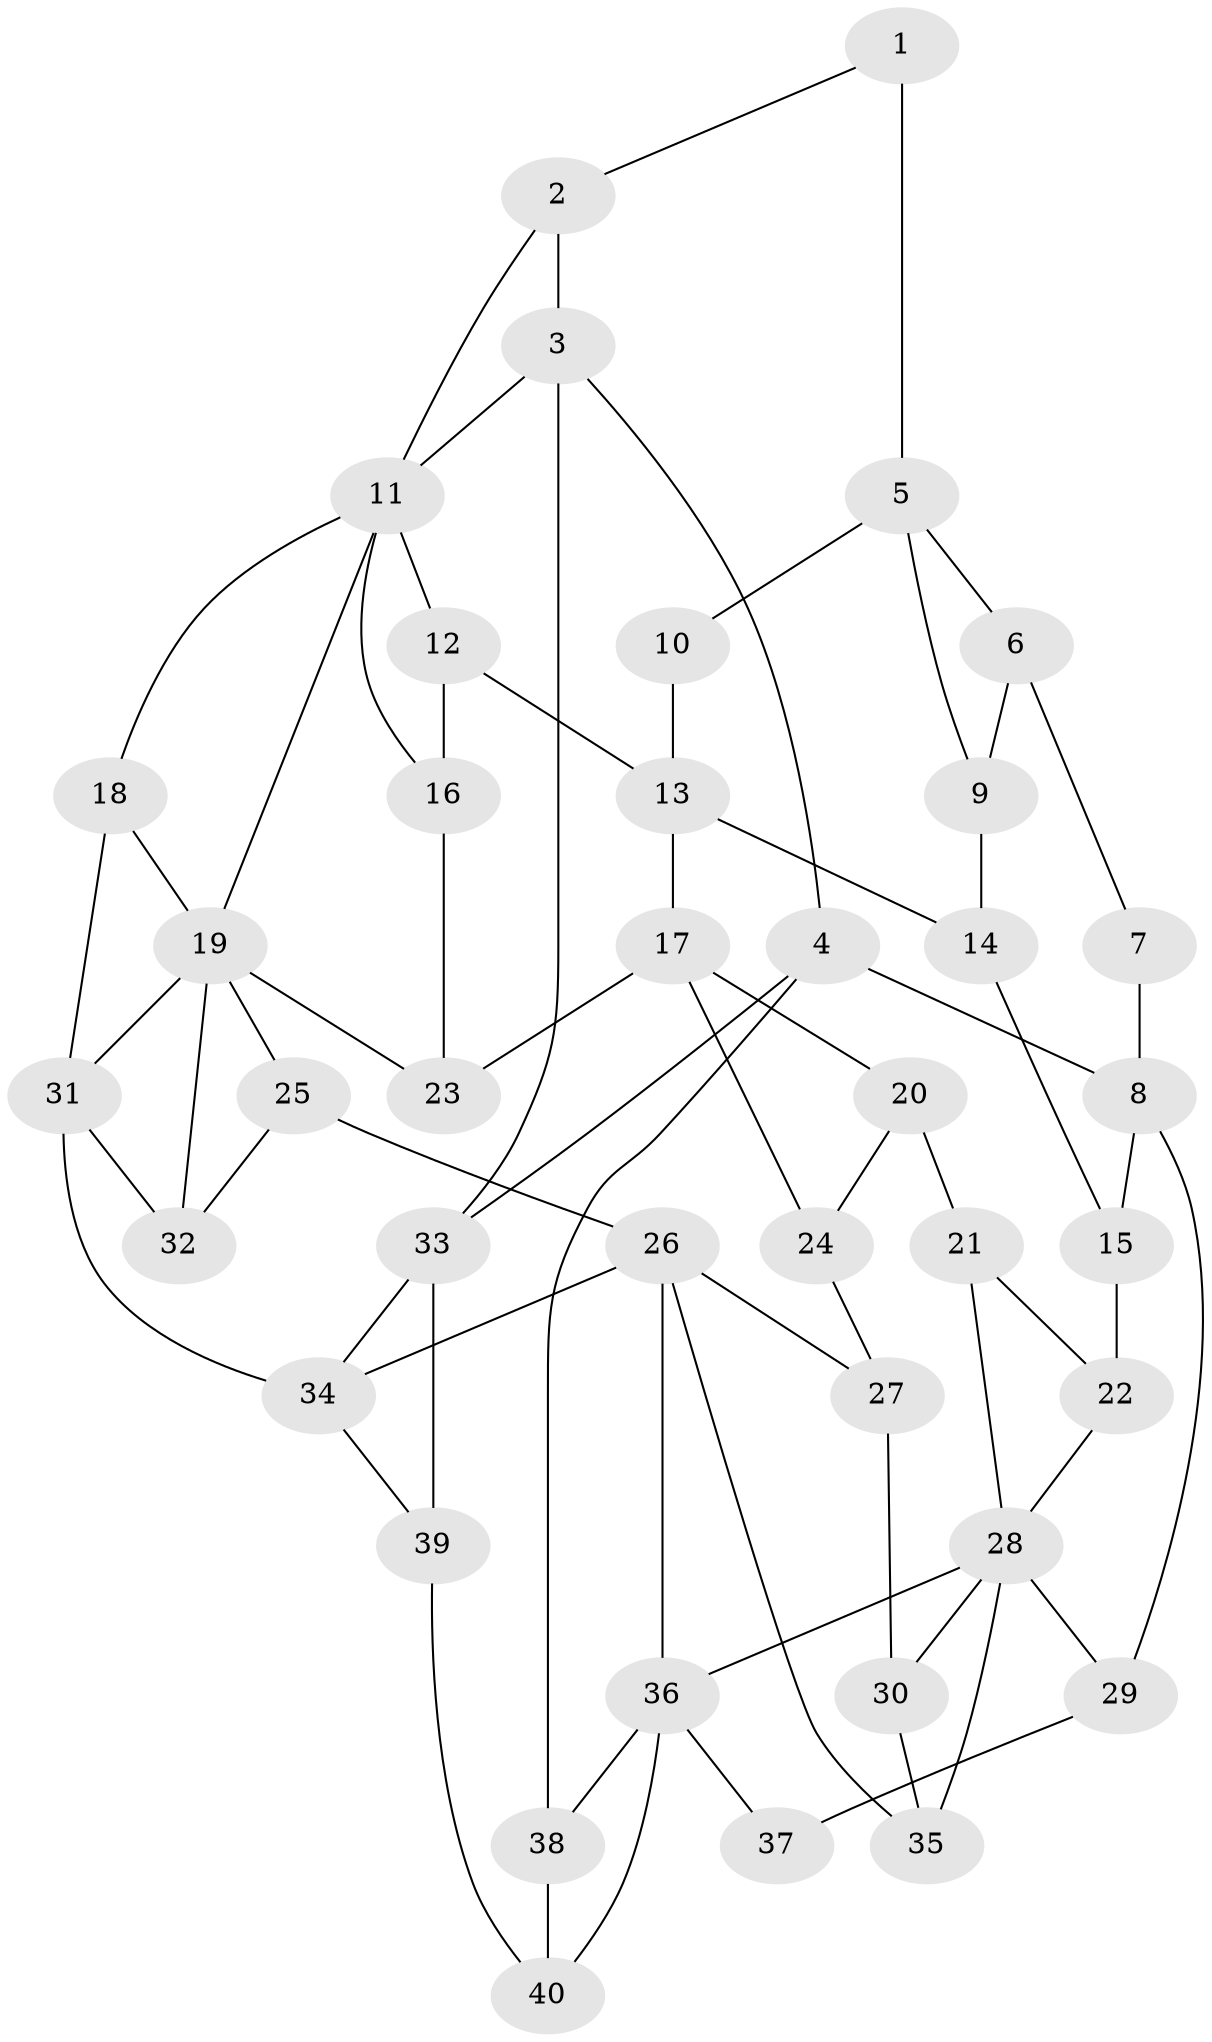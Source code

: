 // original degree distribution, {3: 0.02531645569620253, 5: 0.5569620253164557, 4: 0.22784810126582278, 6: 0.189873417721519}
// Generated by graph-tools (version 1.1) at 2025/38/03/09/25 02:38:49]
// undirected, 40 vertices, 69 edges
graph export_dot {
graph [start="1"]
  node [color=gray90,style=filled];
  1;
  2;
  3;
  4;
  5;
  6;
  7;
  8;
  9;
  10;
  11;
  12;
  13;
  14;
  15;
  16;
  17;
  18;
  19;
  20;
  21;
  22;
  23;
  24;
  25;
  26;
  27;
  28;
  29;
  30;
  31;
  32;
  33;
  34;
  35;
  36;
  37;
  38;
  39;
  40;
  1 -- 2 [weight=1.0];
  1 -- 5 [weight=2.0];
  2 -- 3 [weight=1.0];
  2 -- 11 [weight=1.0];
  3 -- 4 [weight=1.0];
  3 -- 11 [weight=1.0];
  3 -- 33 [weight=1.0];
  4 -- 8 [weight=2.0];
  4 -- 33 [weight=1.0];
  4 -- 38 [weight=1.0];
  5 -- 6 [weight=1.0];
  5 -- 9 [weight=1.0];
  5 -- 10 [weight=2.0];
  6 -- 7 [weight=1.0];
  6 -- 9 [weight=1.0];
  7 -- 8 [weight=2.0];
  8 -- 15 [weight=1.0];
  8 -- 29 [weight=1.0];
  9 -- 14 [weight=1.0];
  10 -- 13 [weight=1.0];
  11 -- 12 [weight=1.0];
  11 -- 16 [weight=1.0];
  11 -- 18 [weight=1.0];
  11 -- 19 [weight=1.0];
  12 -- 13 [weight=2.0];
  12 -- 16 [weight=1.0];
  13 -- 14 [weight=1.0];
  13 -- 17 [weight=2.0];
  14 -- 15 [weight=1.0];
  15 -- 22 [weight=1.0];
  16 -- 23 [weight=1.0];
  17 -- 20 [weight=1.0];
  17 -- 23 [weight=1.0];
  17 -- 24 [weight=1.0];
  18 -- 19 [weight=1.0];
  18 -- 31 [weight=2.0];
  19 -- 23 [weight=1.0];
  19 -- 25 [weight=1.0];
  19 -- 31 [weight=1.0];
  19 -- 32 [weight=1.0];
  20 -- 21 [weight=1.0];
  20 -- 24 [weight=1.0];
  21 -- 22 [weight=1.0];
  21 -- 28 [weight=1.0];
  22 -- 28 [weight=1.0];
  24 -- 27 [weight=1.0];
  25 -- 26 [weight=2.0];
  25 -- 32 [weight=1.0];
  26 -- 27 [weight=1.0];
  26 -- 34 [weight=1.0];
  26 -- 35 [weight=1.0];
  26 -- 36 [weight=1.0];
  27 -- 30 [weight=1.0];
  28 -- 29 [weight=1.0];
  28 -- 30 [weight=1.0];
  28 -- 35 [weight=1.0];
  28 -- 36 [weight=1.0];
  29 -- 37 [weight=1.0];
  30 -- 35 [weight=1.0];
  31 -- 32 [weight=1.0];
  31 -- 34 [weight=2.0];
  33 -- 34 [weight=1.0];
  33 -- 39 [weight=1.0];
  34 -- 39 [weight=1.0];
  36 -- 37 [weight=2.0];
  36 -- 38 [weight=1.0];
  36 -- 40 [weight=1.0];
  38 -- 40 [weight=1.0];
  39 -- 40 [weight=1.0];
}
